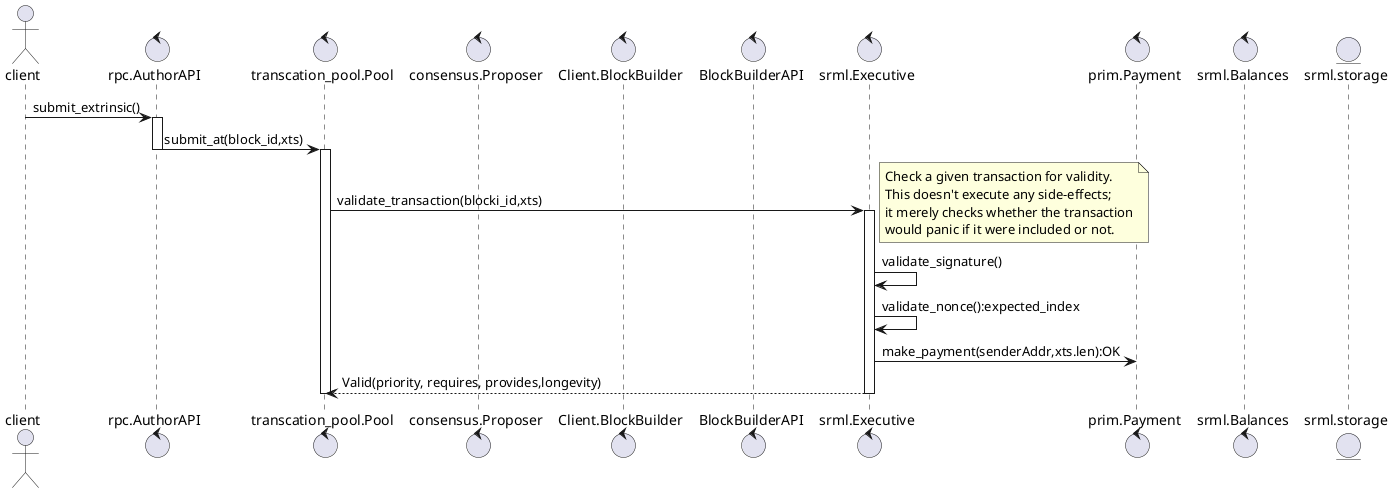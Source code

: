 @startuml
actor client
control rpc.AuthorAPI as rapi
control transcation_pool.Pool as pol
control consensus.Proposer as prop
control Client.BlockBuilder as cl
control BlockBuilderAPI as bapi
control srml.Executive as exec
control prim.Payment as pay
control srml.Balances as bal
entity srml.storage as stor

client -> rapi: submit_extrinsic()
activate rapi
rapi -> pol: submit_at(block_id,xts)
deactivate rapi
    activate pol
    pol -> exec: validate_transaction(blocki_id,xts)
    note right
     Check a given transaction for validity.
     This doesn't execute any side-effects;
     it merely checks whether the transaction
     would panic if it were included or not.
    end note

        activate exec
        exec -> exec: validate_signature()
        exec -> exec: validate_nonce():expected_index
        exec -> pay: make_payment(senderAddr,xts.len):OK
        exec --> pol: Valid(priority, requires, provides,longevity)
        deactivate exec
    deactivate pol

@enduml